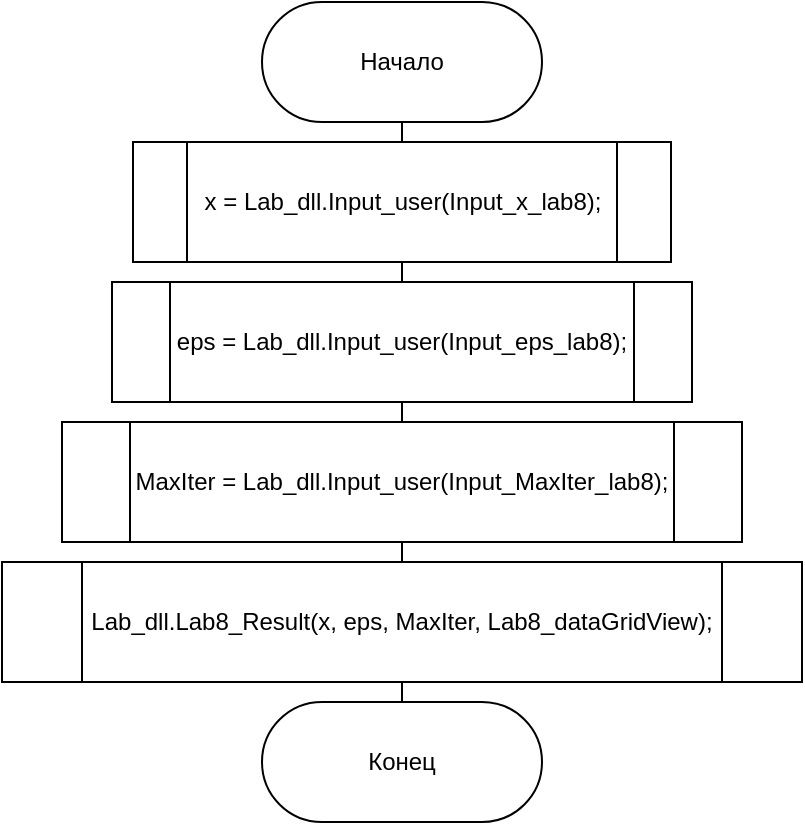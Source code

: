 <mxfile version="22.1.21" type="device">
  <diagram name="Страница — 1" id="oO36PXJ_uNi7z1hvm-Xt">
    <mxGraphModel dx="1317" dy="748" grid="1" gridSize="10" guides="1" tooltips="1" connect="1" arrows="1" fold="1" page="1" pageScale="1" pageWidth="827" pageHeight="1169" math="0" shadow="0">
      <root>
        <mxCell id="0" />
        <mxCell id="1" parent="0" />
        <mxCell id="qW0dQa9fp7xqUKSfQ48W-1" value="Начало" style="rounded=1;whiteSpace=wrap;html=1;arcSize=50;" vertex="1" parent="1">
          <mxGeometry x="355" y="100" width="140" height="60" as="geometry" />
        </mxCell>
        <mxCell id="qW0dQa9fp7xqUKSfQ48W-3" value="x = Lab_dll.Input_user(Input_x_lab8);" style="shape=process;whiteSpace=wrap;html=1;backgroundOutline=1;" vertex="1" parent="1">
          <mxGeometry x="290.5" y="170" width="269" height="60" as="geometry" />
        </mxCell>
        <mxCell id="qW0dQa9fp7xqUKSfQ48W-4" value="" style="endArrow=none;html=1;rounded=0;entryX=0.5;entryY=1;entryDx=0;entryDy=0;exitX=0.5;exitY=0;exitDx=0;exitDy=0;" edge="1" parent="1" source="qW0dQa9fp7xqUKSfQ48W-3" target="qW0dQa9fp7xqUKSfQ48W-1">
          <mxGeometry width="50" height="50" relative="1" as="geometry">
            <mxPoint x="390" y="350" as="sourcePoint" />
            <mxPoint x="440" y="300" as="targetPoint" />
          </mxGeometry>
        </mxCell>
        <mxCell id="qW0dQa9fp7xqUKSfQ48W-12" value="" style="endArrow=none;html=1;rounded=0;entryX=0.5;entryY=1;entryDx=0;entryDy=0;exitX=0.5;exitY=0;exitDx=0;exitDy=0;" edge="1" parent="1" source="qW0dQa9fp7xqUKSfQ48W-13" target="qW0dQa9fp7xqUKSfQ48W-3">
          <mxGeometry width="50" height="50" relative="1" as="geometry">
            <mxPoint x="390" y="240" as="sourcePoint" />
            <mxPoint x="414" y="220" as="targetPoint" />
          </mxGeometry>
        </mxCell>
        <mxCell id="qW0dQa9fp7xqUKSfQ48W-13" value="eps = Lab_dll.Input_user(Input_eps_lab8);" style="shape=process;whiteSpace=wrap;html=1;backgroundOutline=1;" vertex="1" parent="1">
          <mxGeometry x="280" y="240" width="290" height="60" as="geometry" />
        </mxCell>
        <mxCell id="qW0dQa9fp7xqUKSfQ48W-14" value="" style="endArrow=none;html=1;rounded=0;entryX=0.5;entryY=1;entryDx=0;entryDy=0;exitX=0.5;exitY=0;exitDx=0;exitDy=0;" edge="1" parent="1" source="qW0dQa9fp7xqUKSfQ48W-15" target="qW0dQa9fp7xqUKSfQ48W-13">
          <mxGeometry width="50" height="50" relative="1" as="geometry">
            <mxPoint x="380" y="390" as="sourcePoint" />
            <mxPoint x="404" y="370" as="targetPoint" />
          </mxGeometry>
        </mxCell>
        <mxCell id="qW0dQa9fp7xqUKSfQ48W-15" value="MaxIter = Lab_dll.Input_user(Input_MaxIter_lab8);" style="shape=process;whiteSpace=wrap;html=1;backgroundOutline=1;" vertex="1" parent="1">
          <mxGeometry x="255" y="310" width="340" height="60" as="geometry" />
        </mxCell>
        <mxCell id="qW0dQa9fp7xqUKSfQ48W-16" value="" style="endArrow=none;html=1;rounded=0;entryX=0.5;entryY=1;entryDx=0;entryDy=0;exitX=0.5;exitY=0;exitDx=0;exitDy=0;" edge="1" parent="1" source="qW0dQa9fp7xqUKSfQ48W-17" target="qW0dQa9fp7xqUKSfQ48W-15">
          <mxGeometry width="50" height="50" relative="1" as="geometry">
            <mxPoint x="546" y="420" as="sourcePoint" />
            <mxPoint x="570" y="400" as="targetPoint" />
          </mxGeometry>
        </mxCell>
        <mxCell id="qW0dQa9fp7xqUKSfQ48W-17" value="Lab_dll.Lab8_Result(x, eps, MaxIter, Lab8_dataGridView);" style="shape=process;whiteSpace=wrap;html=1;backgroundOutline=1;" vertex="1" parent="1">
          <mxGeometry x="225" y="380" width="400" height="60" as="geometry" />
        </mxCell>
        <mxCell id="qW0dQa9fp7xqUKSfQ48W-19" value="" style="endArrow=none;html=1;rounded=0;exitX=0.5;exitY=1;exitDx=0;exitDy=0;entryX=0.5;entryY=0;entryDx=0;entryDy=0;" edge="1" parent="1" source="qW0dQa9fp7xqUKSfQ48W-17" target="qW0dQa9fp7xqUKSfQ48W-20">
          <mxGeometry width="50" height="50" relative="1" as="geometry">
            <mxPoint x="390" y="460" as="sourcePoint" />
            <mxPoint x="440" y="410" as="targetPoint" />
          </mxGeometry>
        </mxCell>
        <mxCell id="qW0dQa9fp7xqUKSfQ48W-20" value="Конец" style="rounded=1;whiteSpace=wrap;html=1;arcSize=50;" vertex="1" parent="1">
          <mxGeometry x="355" y="450" width="140" height="60" as="geometry" />
        </mxCell>
      </root>
    </mxGraphModel>
  </diagram>
</mxfile>
